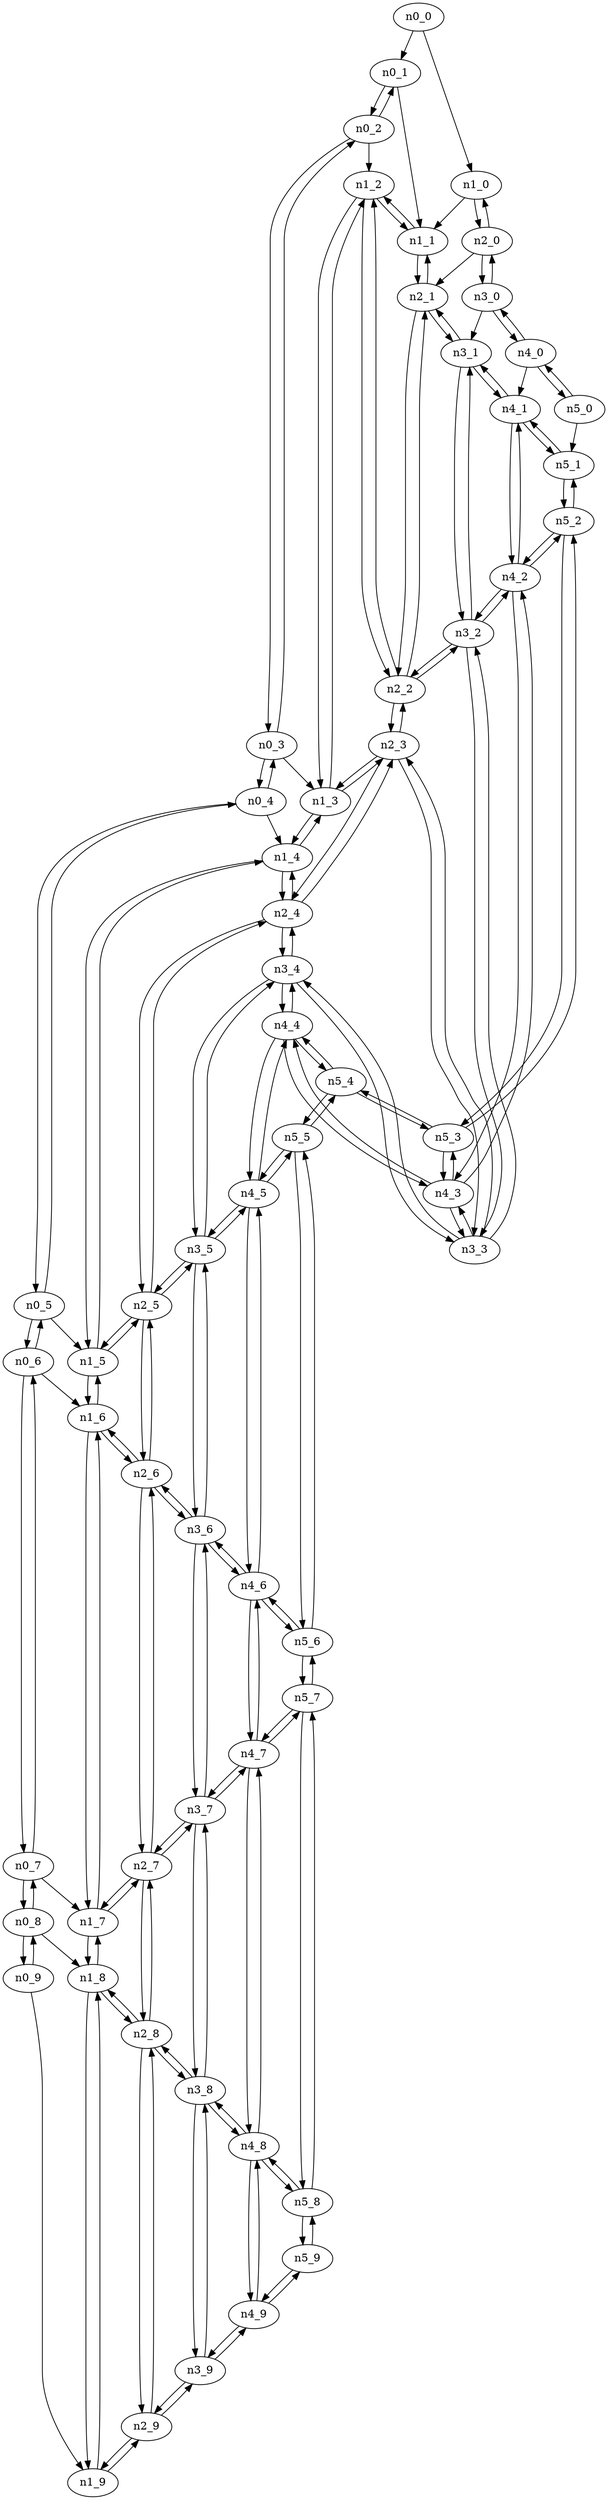digraph mapgraph {
n0_0[p="0,0"]
n0_1[p="50,0"]
n0_2[p="100,0"]
n0_3[p="150,0"]
n0_4[p="200,0"]
n0_5[p="250,0"]
n0_6[p="300,0"]
n0_7[p="350,0"]
n0_8[p="400,0"]
n0_9[p="450,0"]
n1_0[p="0,50"]
n1_1[p="50,50"]
n1_2[p="100,50"]
n1_3[p="150,50"]
n1_4[p="200,50"]
n1_5[p="250,50"]
n1_6[p="300,50"]
n1_7[p="350,50"]
n1_8[p="400,50"]
n1_9[p="450,50"]
n2_0[p="0,100"]
n2_1[p="50,100"]
n2_2[p="100,100"]
n2_3[p="150,100"]
n2_4[p="200,100"]
n2_5[p="250,100"]
n2_6[p="300,100"]
n2_7[p="350,100"]
n2_8[p="400,100"]
n2_9[p="450,100"]
n3_0[p="0,150"]
n3_1[p="50,150"]
n3_2[p="100,150"]
n3_3[p="150,150"]
n3_4[p="200,150"]
n3_5[p="250,150"]
n3_6[p="300,150"]
n3_7[p="350,150"]
n3_8[p="400,150"]
n3_9[p="450,150"]
n4_0[p="0,200"]
n4_1[p="50,200"]
n4_2[p="100,200"]
n4_3[p="150,200"]
n4_4[p="200,200"]
n4_5[p="250,200"]
n4_6[p="300,200"]
n4_7[p="350,200"]
n4_8[p="400,200"]
n4_9[p="450,200"]
n5_0[p="0,250"]
n5_1[p="50,250"]
n5_2[p="100,250"]
n5_3[p="150,250"]
n5_4[p="200,250"]
n5_5[p="250,250"]
n5_6[p="300,250"]
n5_7[p="350,250"]
n5_8[p="400,250"]
n5_9[p="450,250"]
n0_0 -> n0_1[d="0", s="3000"]
n0_0 -> n1_0[d="1", s="3000"]
n0_1 -> n0_2[d="0", s="3000"]
n0_1 -> n1_1[d="1", s="3000"]
n0_2 -> n0_3[d="0", s="3000"]
n0_2 -> n1_2[d="1", s="3000"]
n0_2 -> n0_1[d="0", s="3000"]
n0_3 -> n0_4[d="0", s="3000"]
n0_3 -> n1_3[d="1", s="3000"]
n0_3 -> n0_2[d="0", s="3000"]
n0_4 -> n0_5[d="0", s="3000"]
n0_4 -> n1_4[d="1", s="3000"]
n0_4 -> n0_3[d="0", s="3000"]
n0_5 -> n0_6[d="0", s="3000"]
n0_5 -> n1_5[d="1", s="3000"]
n0_5 -> n0_4[d="0", s="3000"]
n0_6 -> n0_7[d="0", s="3000"]
n0_6 -> n1_6[d="1", s="3000"]
n0_6 -> n0_5[d="0", s="3000"]
n0_7 -> n0_8[d="0", s="3000"]
n0_7 -> n1_7[d="1", s="3000"]
n0_7 -> n0_6[d="0", s="3000"]
n0_8 -> n0_9[d="0", s="3000"]
n0_8 -> n1_8[d="1", s="3000"]
n0_8 -> n0_7[d="0", s="3000"]
n0_9 -> n1_9[d="1", s="3000"]
n0_9 -> n0_8[d="0", s="3000"]
n1_0 -> n1_1[d="0", s="3000"]
n1_0 -> n2_0[d="1", s="3000"]
n1_1 -> n1_2[d="0", s="3000"]
n1_1 -> n2_1[d="1", s="3000"]
n1_2 -> n1_3[d="0", s="3000"]
n1_2 -> n2_2[d="1", s="3000"]
n1_2 -> n1_1[d="0", s="3000"]
n1_3 -> n1_4[d="0", s="3000"]
n1_3 -> n2_3[d="1", s="3000"]
n1_3 -> n1_2[d="0", s="3000"]
n1_4 -> n1_5[d="0", s="3000"]
n1_4 -> n2_4[d="1", s="3000"]
n1_4 -> n1_3[d="0", s="3000"]
n1_5 -> n1_6[d="0", s="3000"]
n1_5 -> n2_5[d="1", s="3000"]
n1_5 -> n1_4[d="0", s="3000"]
n1_6 -> n1_7[d="0", s="3000"]
n1_6 -> n2_6[d="1", s="3000"]
n1_6 -> n1_5[d="0", s="3000"]
n1_7 -> n1_8[d="0", s="3000"]
n1_7 -> n2_7[d="1", s="3000"]
n1_7 -> n1_6[d="0", s="3000"]
n1_8 -> n1_9[d="0", s="3000"]
n1_8 -> n2_8[d="1", s="3000"]
n1_8 -> n1_7[d="0", s="3000"]
n1_9 -> n2_9[d="1", s="3000"]
n1_9 -> n1_8[d="0", s="3000"]
n2_0 -> n1_0[d="1", s="3000"]
n2_0 -> n2_1[d="0", s="3000"]
n2_0 -> n3_0[d="1", s="3000"]
n2_1 -> n1_1[d="1", s="3000"]
n2_1 -> n2_2[d="0", s="3000"]
n2_1 -> n3_1[d="1", s="3000"]
n2_2 -> n1_2[d="1", s="3000"]
n2_2 -> n2_3[d="0", s="3000"]
n2_2 -> n3_2[d="1", s="3000"]
n2_2 -> n2_1[d="0", s="3000"]
n2_3 -> n1_3[d="1", s="3000"]
n2_3 -> n2_4[d="0", s="3000"]
n2_3 -> n3_3[d="1", s="3000"]
n2_3 -> n2_2[d="0", s="3000"]
n2_4 -> n1_4[d="1", s="3000"]
n2_4 -> n2_5[d="0", s="3000"]
n2_4 -> n3_4[d="1", s="3000"]
n2_4 -> n2_3[d="0", s="3000"]
n2_5 -> n1_5[d="1", s="3000"]
n2_5 -> n2_6[d="0", s="3000"]
n2_5 -> n3_5[d="1", s="3000"]
n2_5 -> n2_4[d="0", s="3000"]
n2_6 -> n1_6[d="1", s="3000"]
n2_6 -> n2_7[d="0", s="3000"]
n2_6 -> n3_6[d="1", s="3000"]
n2_6 -> n2_5[d="0", s="3000"]
n2_7 -> n1_7[d="1", s="3000"]
n2_7 -> n2_8[d="0", s="3000"]
n2_7 -> n3_7[d="1", s="3000"]
n2_7 -> n2_6[d="0", s="3000"]
n2_8 -> n1_8[d="1", s="3000"]
n2_8 -> n2_9[d="0", s="3000"]
n2_8 -> n3_8[d="1", s="3000"]
n2_8 -> n2_7[d="0", s="3000"]
n2_9 -> n1_9[d="1", s="3000"]
n2_9 -> n3_9[d="1", s="3000"]
n2_9 -> n2_8[d="0", s="3000"]
n3_0 -> n2_0[d="1", s="3000"]
n3_0 -> n3_1[d="0", s="3000"]
n3_0 -> n4_0[d="1", s="3000"]
n3_1 -> n2_1[d="1", s="3000"]
n3_1 -> n3_2[d="0", s="3000"]
n3_1 -> n4_1[d="1", s="3000"]
n3_2 -> n2_2[d="1", s="3000"]
n3_2 -> n3_3[d="0", s="3000"]
n3_2 -> n4_2[d="1", s="3000"]
n3_2 -> n3_1[d="0", s="3000"]
n3_3 -> n2_3[d="1", s="3000"]
n3_3 -> n3_4[d="0", s="3000"]
n3_3 -> n4_3[d="1", s="3000"]
n3_3 -> n3_2[d="0", s="3000"]
n3_4 -> n2_4[d="1", s="3000"]
n3_4 -> n3_5[d="0", s="3000"]
n3_4 -> n4_4[d="1", s="3000"]
n3_4 -> n3_3[d="0", s="3000"]
n3_5 -> n2_5[d="1", s="3000"]
n3_5 -> n3_6[d="0", s="3000"]
n3_5 -> n4_5[d="1", s="3000"]
n3_5 -> n3_4[d="0", s="3000"]
n3_6 -> n2_6[d="1", s="3000"]
n3_6 -> n3_7[d="0", s="3000"]
n3_6 -> n4_6[d="1", s="3000"]
n3_6 -> n3_5[d="0", s="3000"]
n3_7 -> n2_7[d="1", s="3000"]
n3_7 -> n3_8[d="0", s="3000"]
n3_7 -> n4_7[d="1", s="3000"]
n3_7 -> n3_6[d="0", s="3000"]
n3_8 -> n2_8[d="1", s="3000"]
n3_8 -> n3_9[d="0", s="3000"]
n3_8 -> n4_8[d="1", s="3000"]
n3_8 -> n3_7[d="0", s="3000"]
n3_9 -> n2_9[d="1", s="3000"]
n3_9 -> n4_9[d="1", s="3000"]
n3_9 -> n3_8[d="0", s="3000"]
n4_0 -> n3_0[d="1", s="3000"]
n4_0 -> n4_1[d="0", s="3000"]
n4_0 -> n5_0[d="1", s="3000"]
n4_1 -> n3_1[d="1", s="3000"]
n4_1 -> n4_2[d="0", s="3000"]
n4_1 -> n5_1[d="1", s="3000"]
n4_2 -> n3_2[d="1", s="3000"]
n4_2 -> n4_3[d="0", s="3000"]
n4_2 -> n5_2[d="1", s="3000"]
n4_2 -> n4_1[d="0", s="3000"]
n4_3 -> n3_3[d="1", s="3000"]
n4_3 -> n4_4[d="0", s="3000"]
n4_3 -> n5_3[d="1", s="3000"]
n4_3 -> n4_2[d="0", s="3000"]
n4_4 -> n3_4[d="1", s="3000"]
n4_4 -> n4_5[d="0", s="3000"]
n4_4 -> n5_4[d="1", s="3000"]
n4_4 -> n4_3[d="0", s="3000"]
n4_5 -> n3_5[d="1", s="3000"]
n4_5 -> n4_6[d="0", s="3000"]
n4_5 -> n5_5[d="1", s="3000"]
n4_5 -> n4_4[d="0", s="3000"]
n4_6 -> n3_6[d="1", s="3000"]
n4_6 -> n4_7[d="0", s="3000"]
n4_6 -> n5_6[d="1", s="3000"]
n4_6 -> n4_5[d="0", s="3000"]
n4_7 -> n3_7[d="1", s="3000"]
n4_7 -> n4_8[d="0", s="3000"]
n4_7 -> n5_7[d="1", s="3000"]
n4_7 -> n4_6[d="0", s="3000"]
n4_8 -> n3_8[d="1", s="3000"]
n4_8 -> n4_9[d="0", s="3000"]
n4_8 -> n5_8[d="1", s="3000"]
n4_8 -> n4_7[d="0", s="3000"]
n4_9 -> n3_9[d="1", s="3000"]
n4_9 -> n5_9[d="1", s="3000"]
n4_9 -> n4_8[d="0", s="3000"]
n5_0 -> n4_0[d="1", s="3000"]
n5_0 -> n5_1[d="0", s="3000"]
n5_1 -> n4_1[d="1", s="3000"]
n5_1 -> n5_2[d="0", s="3000"]
n5_2 -> n4_2[d="1", s="3000"]
n5_2 -> n5_3[d="0", s="3000"]
n5_2 -> n5_1[d="0", s="3000"]
n5_3 -> n4_3[d="1", s="3000"]
n5_3 -> n5_4[d="0", s="3000"]
n5_3 -> n5_2[d="0", s="3000"]
n5_4 -> n4_4[d="1", s="3000"]
n5_4 -> n5_5[d="0", s="3000"]
n5_4 -> n5_3[d="0", s="3000"]
n5_5 -> n4_5[d="1", s="3000"]
n5_5 -> n5_6[d="0", s="3000"]
n5_5 -> n5_4[d="0", s="3000"]
n5_6 -> n4_6[d="1", s="3000"]
n5_6 -> n5_7[d="0", s="3000"]
n5_6 -> n5_5[d="0", s="3000"]
n5_7 -> n4_7[d="1", s="3000"]
n5_7 -> n5_8[d="0", s="3000"]
n5_7 -> n5_6[d="0", s="3000"]
n5_8 -> n4_8[d="1", s="3000"]
n5_8 -> n5_9[d="0", s="3000"]
n5_8 -> n5_7[d="0", s="3000"]
n5_9 -> n4_9[d="1", s="3000"]
n5_9 -> n5_8[d="0", s="3000"]
}
